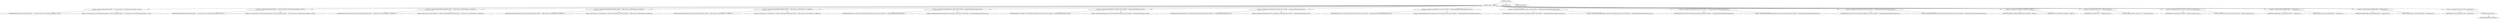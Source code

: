 digraph "&lt;clinit&gt;" {  
"1838" [label = <(METHOD,&lt;clinit&gt;)> ]
"1839" [label = <(BLOCK,&lt;empty&gt;,&lt;empty&gt;)> ]
"1840" [label = <(&lt;operator&gt;.assignment,String PUBLICID_EJB11 = &quot;-//Sun Microsystems, Inc.//DTD Enterprise JavaBeans 1.1//EN&quot;)<SUB>56</SUB>> ]
"1841" [label = <(IDENTIFIER,PUBLICID_EJB11,String PUBLICID_EJB11 = &quot;-//Sun Microsystems, Inc.//DTD Enterprise JavaBeans 1.1//EN&quot;)<SUB>56</SUB>> ]
"1842" [label = <(LITERAL,&quot;-//Sun Microsystems, Inc.//DTD Enterprise JavaBeans 1.1//EN&quot;,String PUBLICID_EJB11 = &quot;-//Sun Microsystems, Inc.//DTD Enterprise JavaBeans 1.1//EN&quot;)<SUB>57</SUB>> ]
"1843" [label = <(&lt;operator&gt;.assignment,String PUBLICID_EJB20 = &quot;-//Sun Microsystems, Inc.//DTD Enterprise JavaBeans 2.0//EN&quot;)<SUB>59</SUB>> ]
"1844" [label = <(IDENTIFIER,PUBLICID_EJB20,String PUBLICID_EJB20 = &quot;-//Sun Microsystems, Inc.//DTD Enterprise JavaBeans 2.0//EN&quot;)<SUB>59</SUB>> ]
"1845" [label = <(LITERAL,&quot;-//Sun Microsystems, Inc.//DTD Enterprise JavaBeans 2.0//EN&quot;,String PUBLICID_EJB20 = &quot;-//Sun Microsystems, Inc.//DTD Enterprise JavaBeans 2.0//EN&quot;)<SUB>60</SUB>> ]
"1846" [label = <(&lt;operator&gt;.assignment,String PUBLICID_WEBLOGIC_EJB510 = &quot;-//BEA Systems, Inc.//DTD WebLogic 5.1.0 EJB//EN&quot;)<SUB>62</SUB>> ]
"1847" [label = <(IDENTIFIER,PUBLICID_WEBLOGIC_EJB510,String PUBLICID_WEBLOGIC_EJB510 = &quot;-//BEA Systems, Inc.//DTD WebLogic 5.1.0 EJB//EN&quot;)<SUB>62</SUB>> ]
"1848" [label = <(LITERAL,&quot;-//BEA Systems, Inc.//DTD WebLogic 5.1.0 EJB//EN&quot;,String PUBLICID_WEBLOGIC_EJB510 = &quot;-//BEA Systems, Inc.//DTD WebLogic 5.1.0 EJB//EN&quot;)<SUB>63</SUB>> ]
"1849" [label = <(&lt;operator&gt;.assignment,String PUBLICID_WEBLOGIC_EJB600 = &quot;-//BEA Systems, Inc.//DTD WebLogic 6.0.0 EJB//EN&quot;)<SUB>65</SUB>> ]
"1850" [label = <(IDENTIFIER,PUBLICID_WEBLOGIC_EJB600,String PUBLICID_WEBLOGIC_EJB600 = &quot;-//BEA Systems, Inc.//DTD WebLogic 6.0.0 EJB//EN&quot;)<SUB>65</SUB>> ]
"1851" [label = <(LITERAL,&quot;-//BEA Systems, Inc.//DTD WebLogic 6.0.0 EJB//EN&quot;,String PUBLICID_WEBLOGIC_EJB600 = &quot;-//BEA Systems, Inc.//DTD WebLogic 6.0.0 EJB//EN&quot;)<SUB>66</SUB>> ]
"1852" [label = <(&lt;operator&gt;.assignment,String PUBLICID_WEBLOGIC_EJB700 = &quot;-//BEA Systems, Inc.//DTD WebLogic 7.0.0 EJB//EN&quot;)<SUB>68</SUB>> ]
"1853" [label = <(IDENTIFIER,PUBLICID_WEBLOGIC_EJB700,String PUBLICID_WEBLOGIC_EJB700 = &quot;-//BEA Systems, Inc.//DTD WebLogic 7.0.0 EJB//EN&quot;)<SUB>68</SUB>> ]
"1854" [label = <(LITERAL,&quot;-//BEA Systems, Inc.//DTD WebLogic 7.0.0 EJB//EN&quot;,String PUBLICID_WEBLOGIC_EJB700 = &quot;-//BEA Systems, Inc.//DTD WebLogic 7.0.0 EJB//EN&quot;)<SUB>69</SUB>> ]
"1855" [label = <(&lt;operator&gt;.assignment,String DEFAULT_WL51_EJB11_DTD_LOCATION = &quot;/weblogic/ejb/deployment/xml/ejb-jar.dtd&quot;)<SUB>72</SUB>> ]
"1856" [label = <(IDENTIFIER,DEFAULT_WL51_EJB11_DTD_LOCATION,String DEFAULT_WL51_EJB11_DTD_LOCATION = &quot;/weblogic/ejb/deployment/xml/ejb-jar.dtd&quot;)<SUB>72</SUB>> ]
"1857" [label = <(LITERAL,&quot;/weblogic/ejb/deployment/xml/ejb-jar.dtd&quot;,String DEFAULT_WL51_EJB11_DTD_LOCATION = &quot;/weblogic/ejb/deployment/xml/ejb-jar.dtd&quot;)<SUB>73</SUB>> ]
"1858" [label = <(&lt;operator&gt;.assignment,String DEFAULT_WL60_EJB11_DTD_LOCATION = &quot;/weblogic/ejb20/dd/xml/ejb11-jar.dtd&quot;)<SUB>75</SUB>> ]
"1859" [label = <(IDENTIFIER,DEFAULT_WL60_EJB11_DTD_LOCATION,String DEFAULT_WL60_EJB11_DTD_LOCATION = &quot;/weblogic/ejb20/dd/xml/ejb11-jar.dtd&quot;)<SUB>75</SUB>> ]
"1860" [label = <(LITERAL,&quot;/weblogic/ejb20/dd/xml/ejb11-jar.dtd&quot;,String DEFAULT_WL60_EJB11_DTD_LOCATION = &quot;/weblogic/ejb20/dd/xml/ejb11-jar.dtd&quot;)<SUB>76</SUB>> ]
"1861" [label = <(&lt;operator&gt;.assignment,String DEFAULT_WL60_EJB20_DTD_LOCATION = &quot;/weblogic/ejb20/dd/xml/ejb20-jar.dtd&quot;)<SUB>78</SUB>> ]
"1862" [label = <(IDENTIFIER,DEFAULT_WL60_EJB20_DTD_LOCATION,String DEFAULT_WL60_EJB20_DTD_LOCATION = &quot;/weblogic/ejb20/dd/xml/ejb20-jar.dtd&quot;)<SUB>78</SUB>> ]
"1863" [label = <(LITERAL,&quot;/weblogic/ejb20/dd/xml/ejb20-jar.dtd&quot;,String DEFAULT_WL60_EJB20_DTD_LOCATION = &quot;/weblogic/ejb20/dd/xml/ejb20-jar.dtd&quot;)<SUB>79</SUB>> ]
"1864" [label = <(&lt;operator&gt;.assignment,String DEFAULT_WL51_DTD_LOCATION = &quot;/weblogic/ejb/deployment/xml/weblogic-ejb-jar.dtd&quot;)<SUB>81</SUB>> ]
"1865" [label = <(IDENTIFIER,DEFAULT_WL51_DTD_LOCATION,String DEFAULT_WL51_DTD_LOCATION = &quot;/weblogic/ejb/deployment/xml/weblogic-ejb-jar.dtd&quot;)<SUB>81</SUB>> ]
"1866" [label = <(LITERAL,&quot;/weblogic/ejb/deployment/xml/weblogic-ejb-jar.dtd&quot;,String DEFAULT_WL51_DTD_LOCATION = &quot;/weblogic/ejb/deployment/xml/weblogic-ejb-jar.dtd&quot;)<SUB>82</SUB>> ]
"1867" [label = <(&lt;operator&gt;.assignment,String DEFAULT_WL60_51_DTD_LOCATION = &quot;/weblogic/ejb20/dd/xml/weblogic510-ejb-jar.dtd&quot;)<SUB>83</SUB>> ]
"1868" [label = <(IDENTIFIER,DEFAULT_WL60_51_DTD_LOCATION,String DEFAULT_WL60_51_DTD_LOCATION = &quot;/weblogic/ejb20/dd/xml/weblogic510-ejb-jar.dtd&quot;)<SUB>83</SUB>> ]
"1869" [label = <(LITERAL,&quot;/weblogic/ejb20/dd/xml/weblogic510-ejb-jar.dtd&quot;,String DEFAULT_WL60_51_DTD_LOCATION = &quot;/weblogic/ejb20/dd/xml/weblogic510-ejb-jar.dtd&quot;)<SUB>84</SUB>> ]
"1870" [label = <(&lt;operator&gt;.assignment,String DEFAULT_WL60_DTD_LOCATION = &quot;/weblogic/ejb20/dd/xml/weblogic600-ejb-jar.dtd&quot;)<SUB>85</SUB>> ]
"1871" [label = <(IDENTIFIER,DEFAULT_WL60_DTD_LOCATION,String DEFAULT_WL60_DTD_LOCATION = &quot;/weblogic/ejb20/dd/xml/weblogic600-ejb-jar.dtd&quot;)<SUB>85</SUB>> ]
"1872" [label = <(LITERAL,&quot;/weblogic/ejb20/dd/xml/weblogic600-ejb-jar.dtd&quot;,String DEFAULT_WL60_DTD_LOCATION = &quot;/weblogic/ejb20/dd/xml/weblogic600-ejb-jar.dtd&quot;)<SUB>86</SUB>> ]
"1873" [label = <(&lt;operator&gt;.assignment,String DEFAULT_WL70_DTD_LOCATION = &quot;/weblogic/ejb20/dd/xml/weblogic700-ejb-jar.dtd&quot;)<SUB>87</SUB>> ]
"1874" [label = <(IDENTIFIER,DEFAULT_WL70_DTD_LOCATION,String DEFAULT_WL70_DTD_LOCATION = &quot;/weblogic/ejb20/dd/xml/weblogic700-ejb-jar.dtd&quot;)<SUB>87</SUB>> ]
"1875" [label = <(LITERAL,&quot;/weblogic/ejb20/dd/xml/weblogic700-ejb-jar.dtd&quot;,String DEFAULT_WL70_DTD_LOCATION = &quot;/weblogic/ejb20/dd/xml/weblogic700-ejb-jar.dtd&quot;)<SUB>88</SUB>> ]
"1876" [label = <(&lt;operator&gt;.assignment,String DEFAULT_COMPILER = &quot;default&quot;)<SUB>90</SUB>> ]
"1877" [label = <(IDENTIFIER,DEFAULT_COMPILER,String DEFAULT_COMPILER = &quot;default&quot;)<SUB>90</SUB>> ]
"1878" [label = <(LITERAL,&quot;default&quot;,String DEFAULT_COMPILER = &quot;default&quot;)<SUB>90</SUB>> ]
"1879" [label = <(&lt;operator&gt;.assignment,String WL_DD = &quot;weblogic-ejb-jar.xml&quot;)<SUB>92</SUB>> ]
"1880" [label = <(IDENTIFIER,WL_DD,String WL_DD = &quot;weblogic-ejb-jar.xml&quot;)<SUB>92</SUB>> ]
"1881" [label = <(LITERAL,&quot;weblogic-ejb-jar.xml&quot;,String WL_DD = &quot;weblogic-ejb-jar.xml&quot;)<SUB>92</SUB>> ]
"1882" [label = <(&lt;operator&gt;.assignment,String WL_CMP_DD = &quot;weblogic-cmp-rdbms-jar.xml&quot;)<SUB>93</SUB>> ]
"1883" [label = <(IDENTIFIER,WL_CMP_DD,String WL_CMP_DD = &quot;weblogic-cmp-rdbms-jar.xml&quot;)<SUB>93</SUB>> ]
"1884" [label = <(LITERAL,&quot;weblogic-cmp-rdbms-jar.xml&quot;,String WL_CMP_DD = &quot;weblogic-cmp-rdbms-jar.xml&quot;)<SUB>93</SUB>> ]
"1885" [label = <(&lt;operator&gt;.assignment,String COMPILER_EJB11 = &quot;weblogic.ejbc&quot;)<SUB>95</SUB>> ]
"1886" [label = <(IDENTIFIER,COMPILER_EJB11,String COMPILER_EJB11 = &quot;weblogic.ejbc&quot;)<SUB>95</SUB>> ]
"1887" [label = <(LITERAL,&quot;weblogic.ejbc&quot;,String COMPILER_EJB11 = &quot;weblogic.ejbc&quot;)<SUB>95</SUB>> ]
"1888" [label = <(&lt;operator&gt;.assignment,String COMPILER_EJB20 = &quot;weblogic.ejbc20&quot;)<SUB>96</SUB>> ]
"1889" [label = <(IDENTIFIER,COMPILER_EJB20,String COMPILER_EJB20 = &quot;weblogic.ejbc20&quot;)<SUB>96</SUB>> ]
"1890" [label = <(LITERAL,&quot;weblogic.ejbc20&quot;,String COMPILER_EJB20 = &quot;weblogic.ejbc20&quot;)<SUB>96</SUB>> ]
"1891" [label = <(&lt;operator&gt;.assignment,FileUtils FILE_UTILS = getFileUtils())<SUB>99</SUB>> ]
"1892" [label = <(IDENTIFIER,FILE_UTILS,FileUtils FILE_UTILS = getFileUtils())<SUB>99</SUB>> ]
"1893" [label = <(getFileUtils,getFileUtils())<SUB>99</SUB>> ]
"1894" [label = <(IDENTIFIER,FileUtils,getFileUtils())<SUB>99</SUB>> ]
"1895" [label = <(MODIFIER,STATIC)> ]
"1896" [label = <(METHOD_RETURN,void)> ]
  "1838" -> "1839" 
  "1838" -> "1895" 
  "1838" -> "1896" 
  "1839" -> "1840" 
  "1839" -> "1843" 
  "1839" -> "1846" 
  "1839" -> "1849" 
  "1839" -> "1852" 
  "1839" -> "1855" 
  "1839" -> "1858" 
  "1839" -> "1861" 
  "1839" -> "1864" 
  "1839" -> "1867" 
  "1839" -> "1870" 
  "1839" -> "1873" 
  "1839" -> "1876" 
  "1839" -> "1879" 
  "1839" -> "1882" 
  "1839" -> "1885" 
  "1839" -> "1888" 
  "1839" -> "1891" 
  "1840" -> "1841" 
  "1840" -> "1842" 
  "1843" -> "1844" 
  "1843" -> "1845" 
  "1846" -> "1847" 
  "1846" -> "1848" 
  "1849" -> "1850" 
  "1849" -> "1851" 
  "1852" -> "1853" 
  "1852" -> "1854" 
  "1855" -> "1856" 
  "1855" -> "1857" 
  "1858" -> "1859" 
  "1858" -> "1860" 
  "1861" -> "1862" 
  "1861" -> "1863" 
  "1864" -> "1865" 
  "1864" -> "1866" 
  "1867" -> "1868" 
  "1867" -> "1869" 
  "1870" -> "1871" 
  "1870" -> "1872" 
  "1873" -> "1874" 
  "1873" -> "1875" 
  "1876" -> "1877" 
  "1876" -> "1878" 
  "1879" -> "1880" 
  "1879" -> "1881" 
  "1882" -> "1883" 
  "1882" -> "1884" 
  "1885" -> "1886" 
  "1885" -> "1887" 
  "1888" -> "1889" 
  "1888" -> "1890" 
  "1891" -> "1892" 
  "1891" -> "1893" 
  "1893" -> "1894" 
}
